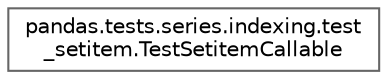 digraph "Graphical Class Hierarchy"
{
 // LATEX_PDF_SIZE
  bgcolor="transparent";
  edge [fontname=Helvetica,fontsize=10,labelfontname=Helvetica,labelfontsize=10];
  node [fontname=Helvetica,fontsize=10,shape=box,height=0.2,width=0.4];
  rankdir="LR";
  Node0 [id="Node000000",label="pandas.tests.series.indexing.test\l_setitem.TestSetitemCallable",height=0.2,width=0.4,color="grey40", fillcolor="white", style="filled",URL="$d1/df9/classpandas_1_1tests_1_1series_1_1indexing_1_1test__setitem_1_1TestSetitemCallable.html",tooltip=" "];
}
